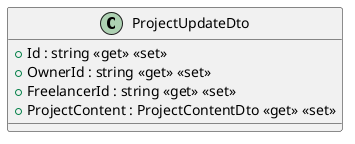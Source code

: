 @startuml
class ProjectUpdateDto {
    + Id : string <<get>> <<set>>
    + OwnerId : string <<get>> <<set>>
    + FreelancerId : string <<get>> <<set>>
    + ProjectContent : ProjectContentDto <<get>> <<set>>
}
@enduml
